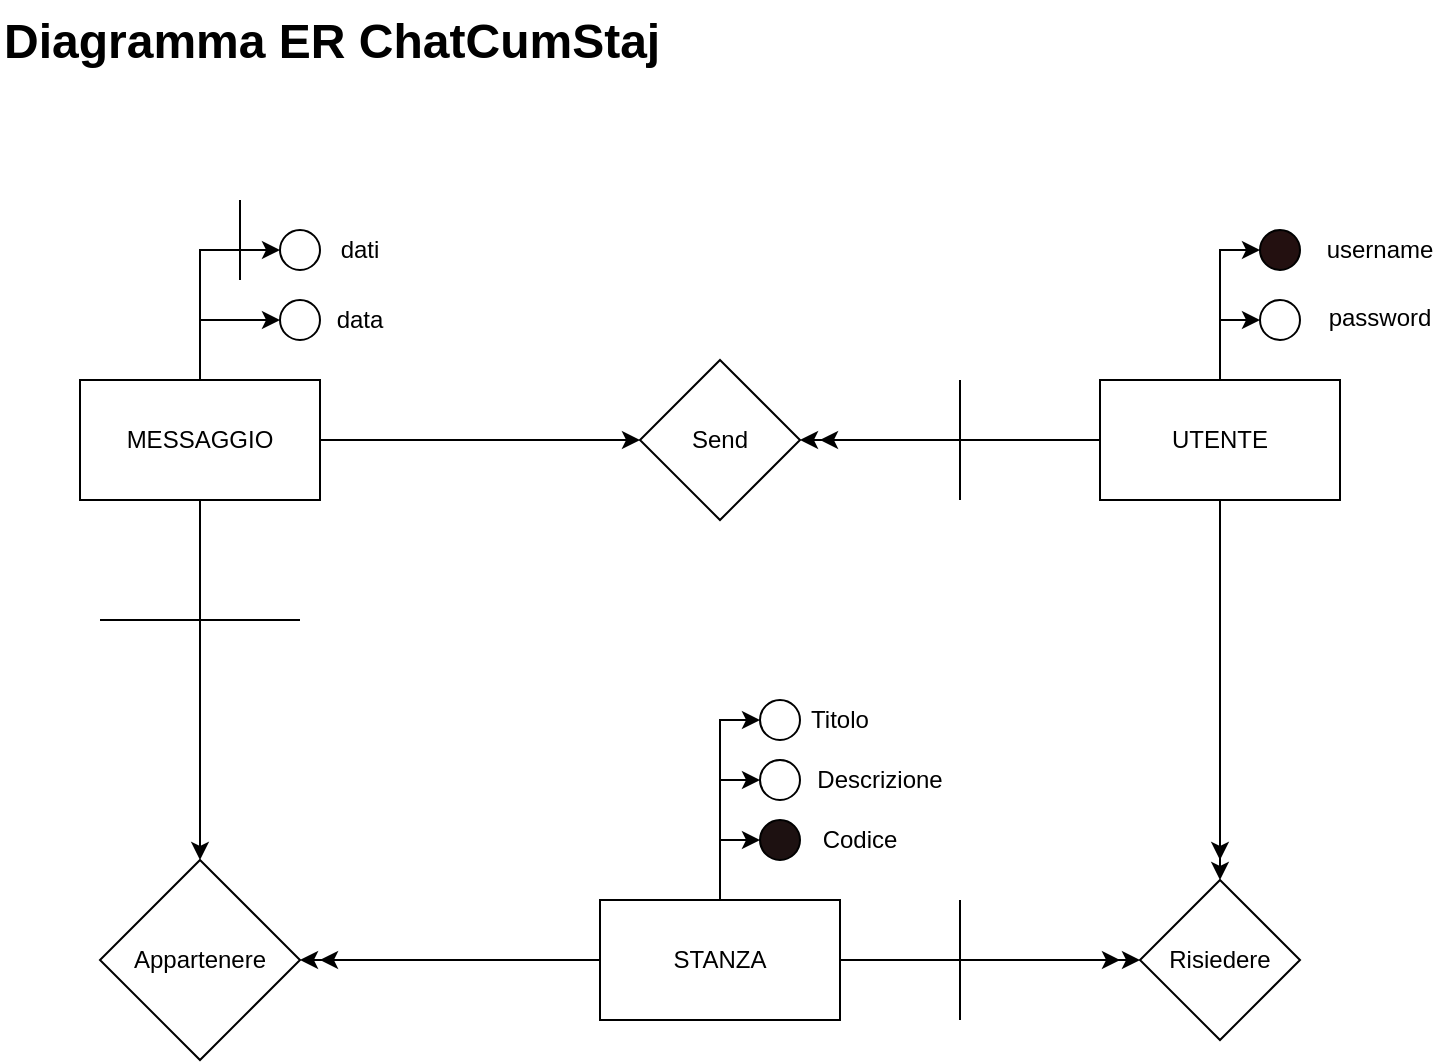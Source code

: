 <mxfile version="24.1.0" type="device">
  <diagram name="Pagina-1" id="JchQYPVvhnWy8eB9Cnfu">
    <mxGraphModel dx="1036" dy="614" grid="1" gridSize="10" guides="1" tooltips="1" connect="1" arrows="1" fold="1" page="1" pageScale="1" pageWidth="827" pageHeight="1169" math="0" shadow="0">
      <root>
        <mxCell id="0" />
        <mxCell id="1" parent="0" />
        <mxCell id="d3nvYl6YIFsvPWVlQR6U-3" value="&lt;h1 style=&quot;margin-top: 0px;&quot;&gt;Diagramma ER ChatCumStaj&lt;/h1&gt;&lt;p&gt;&lt;br&gt;&lt;/p&gt;" style="text;html=1;whiteSpace=wrap;overflow=hidden;rounded=0;" vertex="1" parent="1">
          <mxGeometry x="40" y="10" width="360" height="40" as="geometry" />
        </mxCell>
        <mxCell id="d3nvYl6YIFsvPWVlQR6U-22" style="edgeStyle=orthogonalEdgeStyle;rounded=0;orthogonalLoop=1;jettySize=auto;html=1;entryX=0;entryY=0.5;entryDx=0;entryDy=0;" edge="1" parent="1" source="d3nvYl6YIFsvPWVlQR6U-4" target="d3nvYl6YIFsvPWVlQR6U-6">
          <mxGeometry relative="1" as="geometry" />
        </mxCell>
        <mxCell id="d3nvYl6YIFsvPWVlQR6U-23" style="edgeStyle=orthogonalEdgeStyle;rounded=0;orthogonalLoop=1;jettySize=auto;html=1;entryX=0;entryY=0.5;entryDx=0;entryDy=0;" edge="1" parent="1" source="d3nvYl6YIFsvPWVlQR6U-4" target="d3nvYl6YIFsvPWVlQR6U-7">
          <mxGeometry relative="1" as="geometry" />
        </mxCell>
        <mxCell id="d3nvYl6YIFsvPWVlQR6U-24" style="edgeStyle=orthogonalEdgeStyle;rounded=0;orthogonalLoop=1;jettySize=auto;html=1;entryX=0;entryY=0.5;entryDx=0;entryDy=0;" edge="1" parent="1" source="d3nvYl6YIFsvPWVlQR6U-4" target="d3nvYl6YIFsvPWVlQR6U-17">
          <mxGeometry relative="1" as="geometry" />
        </mxCell>
        <mxCell id="d3nvYl6YIFsvPWVlQR6U-36" style="edgeStyle=orthogonalEdgeStyle;rounded=0;orthogonalLoop=1;jettySize=auto;html=1;entryX=0.5;entryY=0;entryDx=0;entryDy=0;" edge="1" parent="1" source="d3nvYl6YIFsvPWVlQR6U-4" target="d3nvYl6YIFsvPWVlQR6U-18">
          <mxGeometry relative="1" as="geometry" />
        </mxCell>
        <mxCell id="d3nvYl6YIFsvPWVlQR6U-4" value="MESSAGGIO" style="rounded=0;whiteSpace=wrap;html=1;" vertex="1" parent="1">
          <mxGeometry x="80" y="200" width="120" height="60" as="geometry" />
        </mxCell>
        <mxCell id="d3nvYl6YIFsvPWVlQR6U-6" value="" style="ellipse;whiteSpace=wrap;html=1;aspect=fixed;" vertex="1" parent="1">
          <mxGeometry x="180" y="125" width="20" height="20" as="geometry" />
        </mxCell>
        <mxCell id="d3nvYl6YIFsvPWVlQR6U-7" value="" style="ellipse;whiteSpace=wrap;html=1;aspect=fixed;" vertex="1" parent="1">
          <mxGeometry x="180" y="160" width="20" height="20" as="geometry" />
        </mxCell>
        <mxCell id="d3nvYl6YIFsvPWVlQR6U-8" value="dati" style="text;html=1;align=center;verticalAlign=middle;whiteSpace=wrap;rounded=0;" vertex="1" parent="1">
          <mxGeometry x="190" y="120" width="60" height="30" as="geometry" />
        </mxCell>
        <mxCell id="d3nvYl6YIFsvPWVlQR6U-25" style="edgeStyle=orthogonalEdgeStyle;rounded=0;orthogonalLoop=1;jettySize=auto;html=1;entryX=1;entryY=0.5;entryDx=0;entryDy=0;" edge="1" parent="1" source="d3nvYl6YIFsvPWVlQR6U-9" target="d3nvYl6YIFsvPWVlQR6U-17">
          <mxGeometry relative="1" as="geometry" />
        </mxCell>
        <mxCell id="d3nvYl6YIFsvPWVlQR6U-26" style="edgeStyle=orthogonalEdgeStyle;rounded=0;orthogonalLoop=1;jettySize=auto;html=1;" edge="1" parent="1" source="d3nvYl6YIFsvPWVlQR6U-9">
          <mxGeometry relative="1" as="geometry">
            <mxPoint x="450" y="230" as="targetPoint" />
          </mxGeometry>
        </mxCell>
        <mxCell id="d3nvYl6YIFsvPWVlQR6U-32" style="edgeStyle=orthogonalEdgeStyle;rounded=0;orthogonalLoop=1;jettySize=auto;html=1;entryX=0;entryY=0.5;entryDx=0;entryDy=0;" edge="1" parent="1" source="d3nvYl6YIFsvPWVlQR6U-9" target="d3nvYl6YIFsvPWVlQR6U-10">
          <mxGeometry relative="1" as="geometry" />
        </mxCell>
        <mxCell id="d3nvYl6YIFsvPWVlQR6U-33" style="edgeStyle=orthogonalEdgeStyle;rounded=0;orthogonalLoop=1;jettySize=auto;html=1;entryX=0;entryY=0.5;entryDx=0;entryDy=0;" edge="1" parent="1" source="d3nvYl6YIFsvPWVlQR6U-9" target="d3nvYl6YIFsvPWVlQR6U-11">
          <mxGeometry relative="1" as="geometry" />
        </mxCell>
        <mxCell id="d3nvYl6YIFsvPWVlQR6U-42" style="edgeStyle=orthogonalEdgeStyle;rounded=0;orthogonalLoop=1;jettySize=auto;html=1;entryX=0.5;entryY=0;entryDx=0;entryDy=0;" edge="1" parent="1" source="d3nvYl6YIFsvPWVlQR6U-9" target="d3nvYl6YIFsvPWVlQR6U-19">
          <mxGeometry relative="1" as="geometry" />
        </mxCell>
        <mxCell id="d3nvYl6YIFsvPWVlQR6U-43" style="edgeStyle=orthogonalEdgeStyle;rounded=0;orthogonalLoop=1;jettySize=auto;html=1;" edge="1" parent="1" source="d3nvYl6YIFsvPWVlQR6U-9">
          <mxGeometry relative="1" as="geometry">
            <mxPoint x="650" y="440" as="targetPoint" />
          </mxGeometry>
        </mxCell>
        <mxCell id="d3nvYl6YIFsvPWVlQR6U-9" value="UTENTE" style="rounded=0;whiteSpace=wrap;html=1;" vertex="1" parent="1">
          <mxGeometry x="590" y="200" width="120" height="60" as="geometry" />
        </mxCell>
        <mxCell id="d3nvYl6YIFsvPWVlQR6U-10" value="" style="ellipse;whiteSpace=wrap;html=1;aspect=fixed;fillColor=#231010;" vertex="1" parent="1">
          <mxGeometry x="670" y="125" width="20" height="20" as="geometry" />
        </mxCell>
        <mxCell id="d3nvYl6YIFsvPWVlQR6U-11" value="" style="ellipse;whiteSpace=wrap;html=1;aspect=fixed;" vertex="1" parent="1">
          <mxGeometry x="670" y="160" width="20" height="20" as="geometry" />
        </mxCell>
        <mxCell id="d3nvYl6YIFsvPWVlQR6U-39" style="edgeStyle=orthogonalEdgeStyle;rounded=0;orthogonalLoop=1;jettySize=auto;html=1;entryX=1;entryY=0.5;entryDx=0;entryDy=0;" edge="1" parent="1" source="d3nvYl6YIFsvPWVlQR6U-12" target="d3nvYl6YIFsvPWVlQR6U-18">
          <mxGeometry relative="1" as="geometry" />
        </mxCell>
        <mxCell id="d3nvYl6YIFsvPWVlQR6U-40" style="edgeStyle=orthogonalEdgeStyle;rounded=0;orthogonalLoop=1;jettySize=auto;html=1;" edge="1" parent="1" source="d3nvYl6YIFsvPWVlQR6U-12">
          <mxGeometry relative="1" as="geometry">
            <mxPoint x="200" y="490" as="targetPoint" />
          </mxGeometry>
        </mxCell>
        <mxCell id="d3nvYl6YIFsvPWVlQR6U-44" style="edgeStyle=orthogonalEdgeStyle;rounded=0;orthogonalLoop=1;jettySize=auto;html=1;entryX=0;entryY=0.5;entryDx=0;entryDy=0;" edge="1" parent="1" source="d3nvYl6YIFsvPWVlQR6U-12" target="d3nvYl6YIFsvPWVlQR6U-19">
          <mxGeometry relative="1" as="geometry" />
        </mxCell>
        <mxCell id="d3nvYl6YIFsvPWVlQR6U-45" style="edgeStyle=orthogonalEdgeStyle;rounded=0;orthogonalLoop=1;jettySize=auto;html=1;" edge="1" parent="1" source="d3nvYl6YIFsvPWVlQR6U-12">
          <mxGeometry relative="1" as="geometry">
            <mxPoint x="600" y="490" as="targetPoint" />
          </mxGeometry>
        </mxCell>
        <mxCell id="d3nvYl6YIFsvPWVlQR6U-53" style="edgeStyle=orthogonalEdgeStyle;rounded=0;orthogonalLoop=1;jettySize=auto;html=1;entryX=0;entryY=0.5;entryDx=0;entryDy=0;" edge="1" parent="1" source="d3nvYl6YIFsvPWVlQR6U-12" target="d3nvYl6YIFsvPWVlQR6U-13">
          <mxGeometry relative="1" as="geometry" />
        </mxCell>
        <mxCell id="d3nvYl6YIFsvPWVlQR6U-54" style="edgeStyle=orthogonalEdgeStyle;rounded=0;orthogonalLoop=1;jettySize=auto;html=1;entryX=0;entryY=0.5;entryDx=0;entryDy=0;" edge="1" parent="1" source="d3nvYl6YIFsvPWVlQR6U-12" target="d3nvYl6YIFsvPWVlQR6U-14">
          <mxGeometry relative="1" as="geometry" />
        </mxCell>
        <mxCell id="d3nvYl6YIFsvPWVlQR6U-55" style="edgeStyle=orthogonalEdgeStyle;rounded=0;orthogonalLoop=1;jettySize=auto;html=1;entryX=0;entryY=0.5;entryDx=0;entryDy=0;" edge="1" parent="1" source="d3nvYl6YIFsvPWVlQR6U-12" target="d3nvYl6YIFsvPWVlQR6U-15">
          <mxGeometry relative="1" as="geometry" />
        </mxCell>
        <mxCell id="d3nvYl6YIFsvPWVlQR6U-12" value="STANZA" style="rounded=0;whiteSpace=wrap;html=1;" vertex="1" parent="1">
          <mxGeometry x="340" y="460" width="120" height="60" as="geometry" />
        </mxCell>
        <mxCell id="d3nvYl6YIFsvPWVlQR6U-13" value="" style="ellipse;whiteSpace=wrap;html=1;aspect=fixed;" vertex="1" parent="1">
          <mxGeometry x="420" y="360" width="20" height="20" as="geometry" />
        </mxCell>
        <mxCell id="d3nvYl6YIFsvPWVlQR6U-14" value="" style="ellipse;whiteSpace=wrap;html=1;aspect=fixed;" vertex="1" parent="1">
          <mxGeometry x="420" y="390" width="20" height="20" as="geometry" />
        </mxCell>
        <mxCell id="d3nvYl6YIFsvPWVlQR6U-15" value="" style="ellipse;whiteSpace=wrap;html=1;aspect=fixed;fillColor=#1d1111;" vertex="1" parent="1">
          <mxGeometry x="420" y="420" width="20" height="20" as="geometry" />
        </mxCell>
        <mxCell id="d3nvYl6YIFsvPWVlQR6U-17" value="Send" style="rhombus;whiteSpace=wrap;html=1;" vertex="1" parent="1">
          <mxGeometry x="360" y="190" width="80" height="80" as="geometry" />
        </mxCell>
        <mxCell id="d3nvYl6YIFsvPWVlQR6U-18" value="Appartenere" style="rhombus;whiteSpace=wrap;html=1;" vertex="1" parent="1">
          <mxGeometry x="90" y="440" width="100" height="100" as="geometry" />
        </mxCell>
        <mxCell id="d3nvYl6YIFsvPWVlQR6U-19" value="Risiedere" style="rhombus;whiteSpace=wrap;html=1;" vertex="1" parent="1">
          <mxGeometry x="610" y="450" width="80" height="80" as="geometry" />
        </mxCell>
        <mxCell id="d3nvYl6YIFsvPWVlQR6U-20" value="data&lt;span style=&quot;color: rgba(0, 0, 0, 0); font-family: monospace; font-size: 0px; text-align: start; text-wrap: nowrap;&quot;&gt;%3CmxGraphModel%3E%3Croot%3E%3CmxCell%20id%3D%220%22%2F%3E%3CmxCell%20id%3D%221%22%20parent%3D%220%22%2F%3E%3CmxCell%20id%3D%222%22%20value%3D%22dati%22%20style%3D%22text%3Bhtml%3D1%3Balign%3Dcenter%3BverticalAlign%3Dmiddle%3BwhiteSpace%3Dwrap%3Brounded%3D0%3B%22%20vertex%3D%221%22%20parent%3D%221%22%3E%3CmxGeometry%20x%3D%22180%22%20y%3D%2290%22%20width%3D%2260%22%20height%3D%2230%22%20as%3D%22geometry%22%2F%3E%3C%2FmxCell%3E%3C%2Froot%3E%3C%2FmxGraphModel%3E&lt;/span&gt;" style="text;html=1;align=center;verticalAlign=middle;whiteSpace=wrap;rounded=0;" vertex="1" parent="1">
          <mxGeometry x="190" y="155" width="60" height="30" as="geometry" />
        </mxCell>
        <mxCell id="d3nvYl6YIFsvPWVlQR6U-28" value="username" style="text;html=1;align=center;verticalAlign=middle;whiteSpace=wrap;rounded=0;" vertex="1" parent="1">
          <mxGeometry x="700" y="120" width="60" height="30" as="geometry" />
        </mxCell>
        <mxCell id="d3nvYl6YIFsvPWVlQR6U-29" value="" style="endArrow=none;html=1;rounded=0;" edge="1" parent="1">
          <mxGeometry width="50" height="50" relative="1" as="geometry">
            <mxPoint x="160" y="150" as="sourcePoint" />
            <mxPoint x="160" y="110" as="targetPoint" />
          </mxGeometry>
        </mxCell>
        <mxCell id="d3nvYl6YIFsvPWVlQR6U-30" value="" style="endArrow=none;html=1;rounded=0;" edge="1" parent="1">
          <mxGeometry width="50" height="50" relative="1" as="geometry">
            <mxPoint x="520" y="260" as="sourcePoint" />
            <mxPoint x="520" y="200" as="targetPoint" />
          </mxGeometry>
        </mxCell>
        <mxCell id="d3nvYl6YIFsvPWVlQR6U-31" value="password" style="text;html=1;align=center;verticalAlign=middle;whiteSpace=wrap;rounded=0;" vertex="1" parent="1">
          <mxGeometry x="700" y="154" width="60" height="30" as="geometry" />
        </mxCell>
        <mxCell id="d3nvYl6YIFsvPWVlQR6U-41" value="" style="endArrow=none;html=1;rounded=0;" edge="1" parent="1">
          <mxGeometry width="50" height="50" relative="1" as="geometry">
            <mxPoint x="90" y="320" as="sourcePoint" />
            <mxPoint x="190" y="320" as="targetPoint" />
          </mxGeometry>
        </mxCell>
        <mxCell id="d3nvYl6YIFsvPWVlQR6U-49" value="" style="endArrow=none;html=1;rounded=0;" edge="1" parent="1">
          <mxGeometry width="50" height="50" relative="1" as="geometry">
            <mxPoint x="520" y="520" as="sourcePoint" />
            <mxPoint x="520" y="460" as="targetPoint" />
          </mxGeometry>
        </mxCell>
        <mxCell id="d3nvYl6YIFsvPWVlQR6U-50" value="Titolo" style="text;html=1;align=center;verticalAlign=middle;whiteSpace=wrap;rounded=0;" vertex="1" parent="1">
          <mxGeometry x="430" y="355" width="60" height="30" as="geometry" />
        </mxCell>
        <mxCell id="d3nvYl6YIFsvPWVlQR6U-51" value="Descrizione" style="text;html=1;align=center;verticalAlign=middle;whiteSpace=wrap;rounded=0;" vertex="1" parent="1">
          <mxGeometry x="450" y="385" width="60" height="30" as="geometry" />
        </mxCell>
        <mxCell id="d3nvYl6YIFsvPWVlQR6U-52" value="Codice" style="text;html=1;align=center;verticalAlign=middle;whiteSpace=wrap;rounded=0;" vertex="1" parent="1">
          <mxGeometry x="440" y="415" width="60" height="30" as="geometry" />
        </mxCell>
      </root>
    </mxGraphModel>
  </diagram>
</mxfile>
